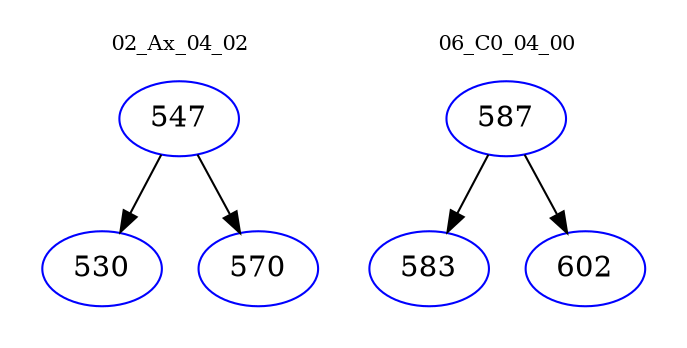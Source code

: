 digraph{
subgraph cluster_0 {
color = white
label = "02_Ax_04_02";
fontsize=10;
T0_547 [label="547", color="blue"]
T0_547 -> T0_530 [color="black"]
T0_530 [label="530", color="blue"]
T0_547 -> T0_570 [color="black"]
T0_570 [label="570", color="blue"]
}
subgraph cluster_1 {
color = white
label = "06_C0_04_00";
fontsize=10;
T1_587 [label="587", color="blue"]
T1_587 -> T1_583 [color="black"]
T1_583 [label="583", color="blue"]
T1_587 -> T1_602 [color="black"]
T1_602 [label="602", color="blue"]
}
}

